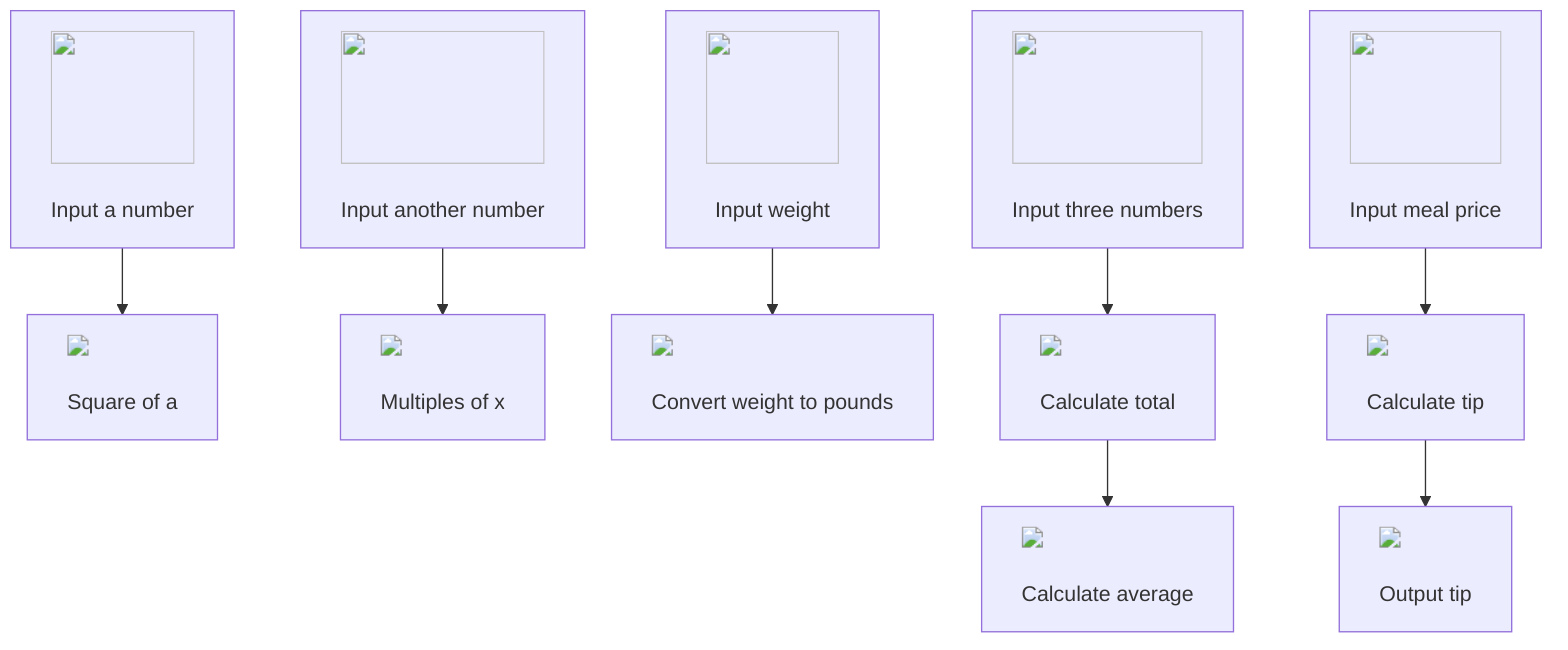 graph TD;
A["<img src='icons/file.svg' width=100 height=100/> <br/> Input a number"]-->B["<img src='dummy_plots/square_template.svg'/> <br/> Square of a"];
C["<img src='icons/file.svg' width=100 height=100/> <br/> Input another number"]-->D["<img src='dummy_plots/multiples_template.svg'/> <br/> Multiples of x"];
E["<img src='icons/file.svg' width=100 height=100/> <br/> Input weight"]-->F["<img src='dummy_plots/weight_conversion_template.svg'/> <br/> Convert weight to pounds"];
G["<img src='icons/file.svg' width=100 height=100/> <br/> Input three numbers"]-->H["<img src='dummy_plots/total_template.svg'/> <br/> Calculate total"];
H-->I["<img src='dummy_plots/average_template.svg'/> <br/> Calculate average"];
J["<img src='icons/file.svg' width=100 height=100/> <br/> Input meal price"]-->K["<img src='dummy_plots/tip_calculation_template.svg'/> <br/> Calculate tip"];
K-->L["<img src='dummy_plots/output_template.svg'/> <br/> Output tip"];